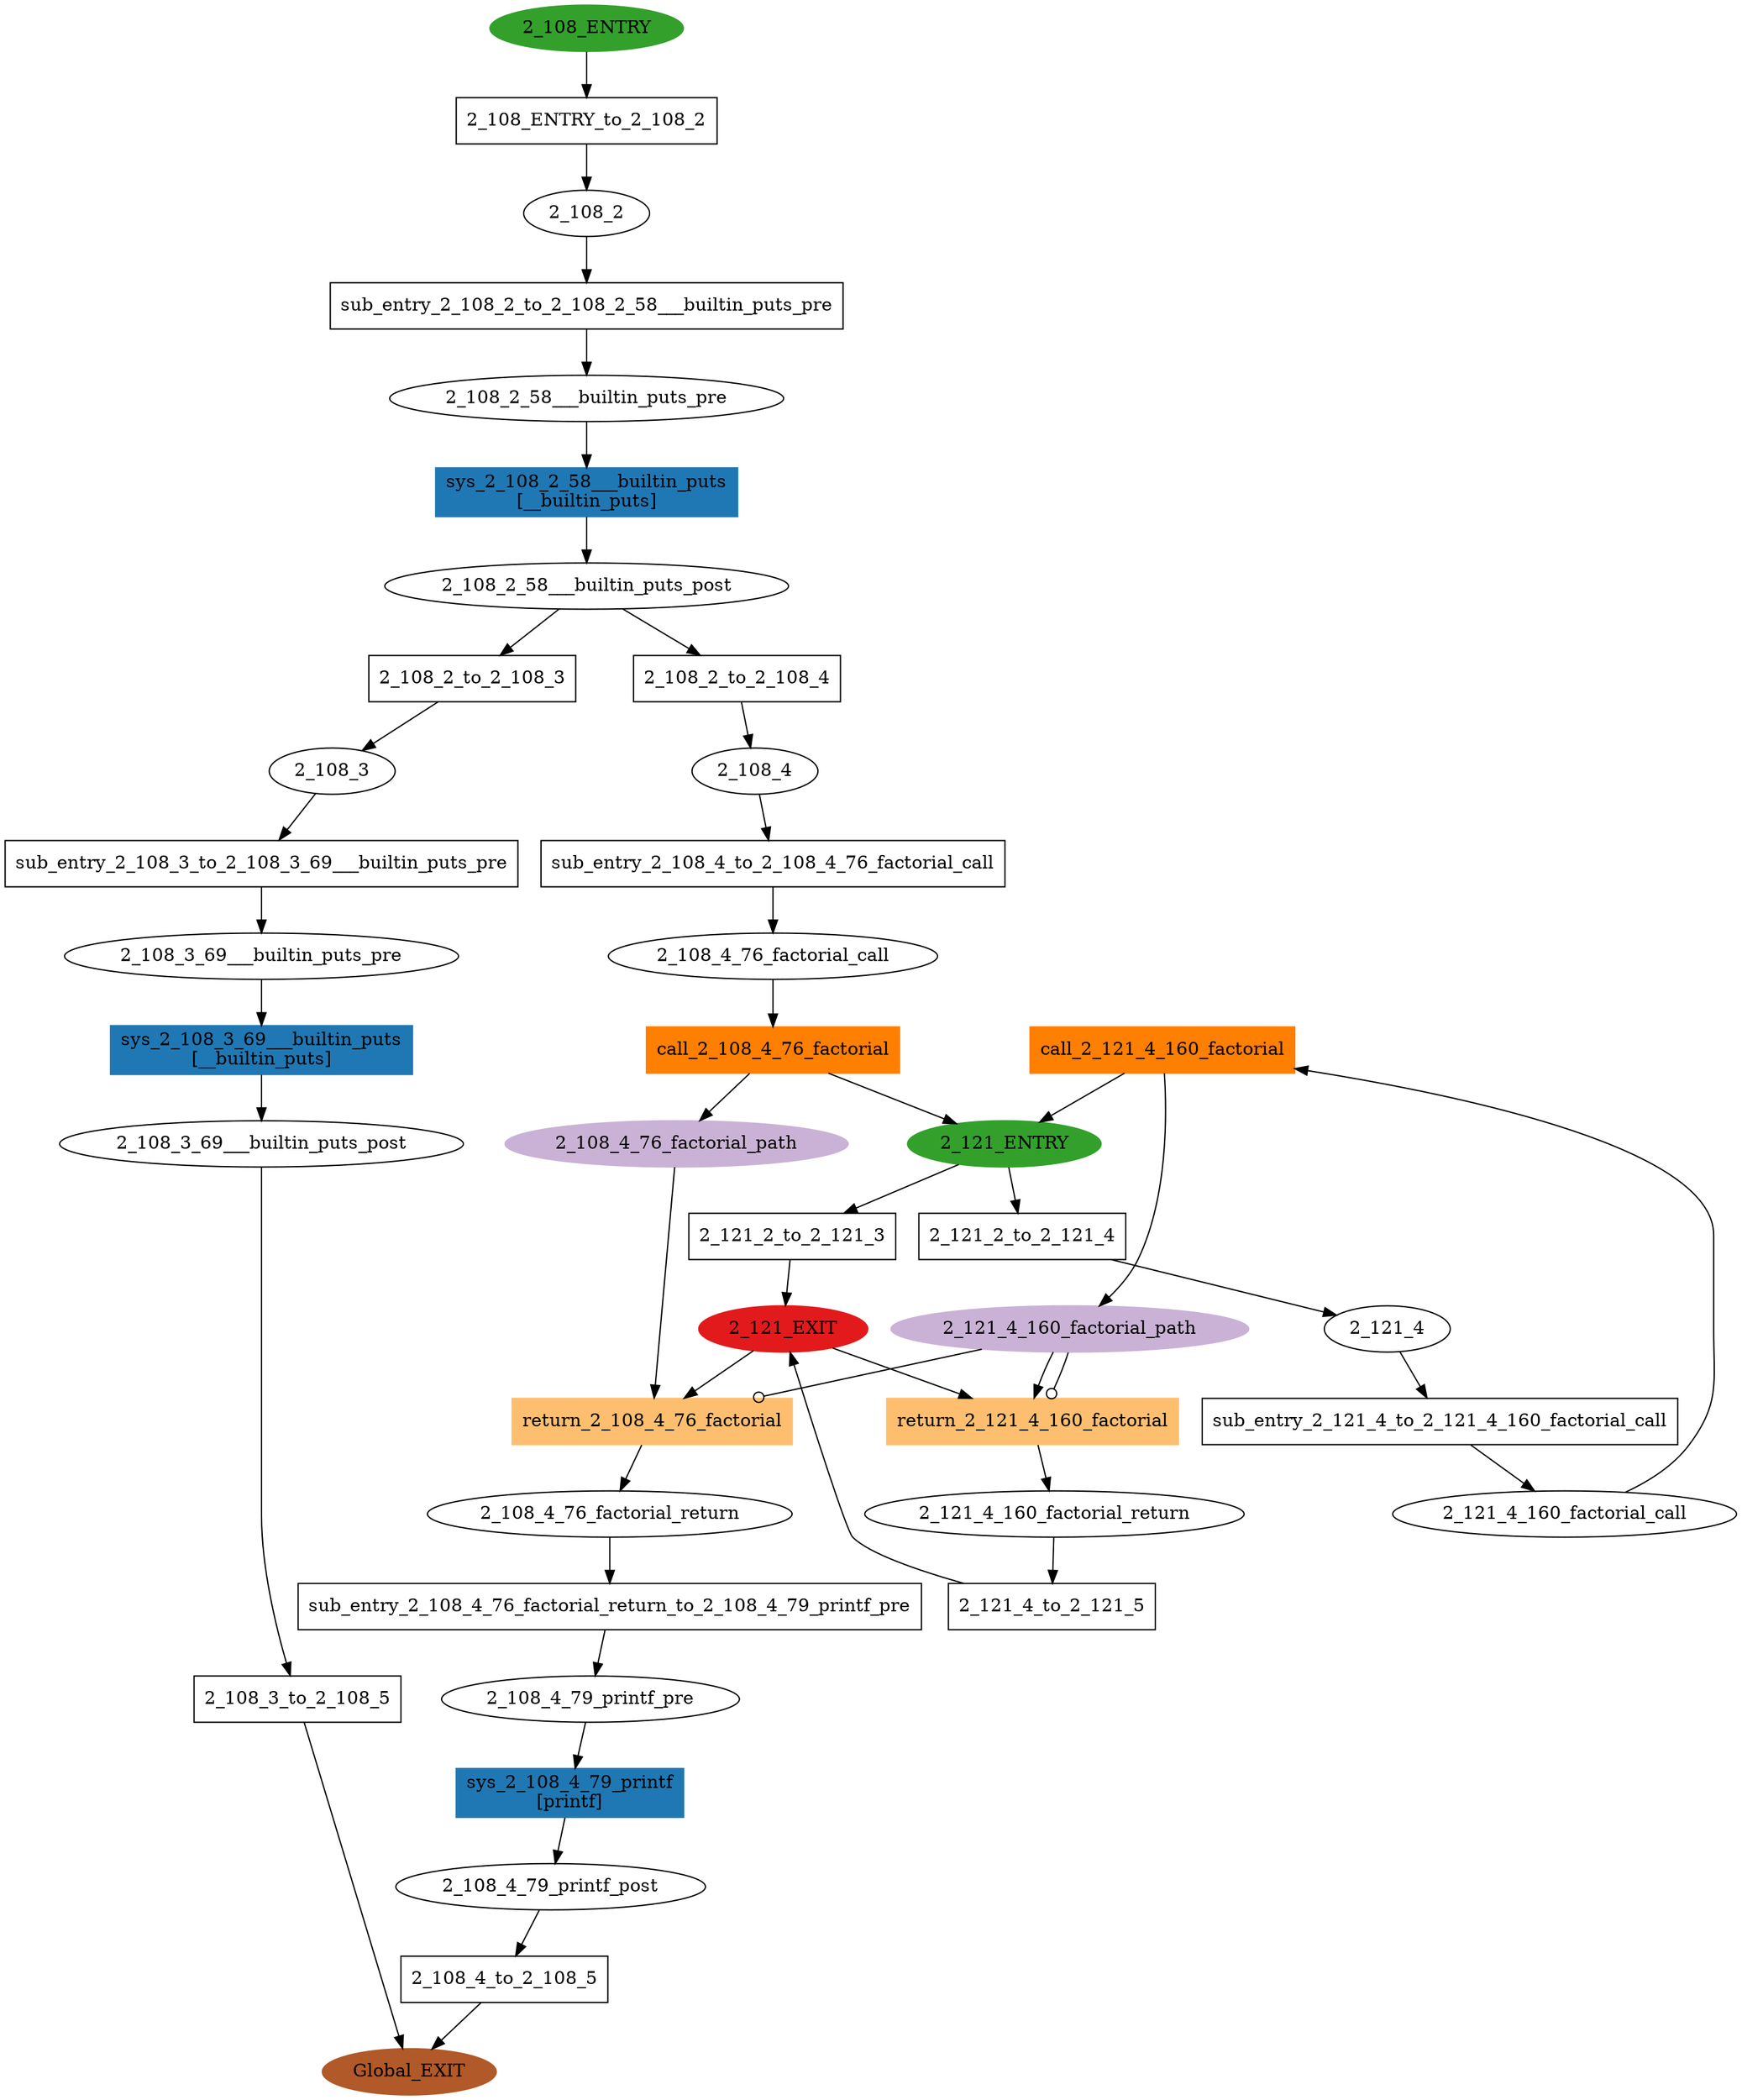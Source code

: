 digraph model { 
compound=true; 
node  [style="filled", colorscheme="paired12"];  "2_108_3_69___builtin_puts_post" [shape=ellipse, style=""];
  "2_121_4" [shape=ellipse, style=""];
  "2_108_2_58___builtin_puts_pre" [shape=ellipse, style=""];
  "2_108_4_79_printf_pre" [shape=ellipse, style=""];
  "2_121_EXIT" [shape=ellipse, color=6, style=filled];
  "2_108_3_69___builtin_puts_pre" [shape=ellipse, style=""];
  "2_108_4_76_factorial_path" [shape=ellipse, color=9, style=filled];
  "2_108_ENTRY" [shape=ellipse, color=4, style=filled];
  "2_121_4_160_factorial_call" [shape=ellipse, style=""];
  "2_121_4_160_factorial_return" [shape=ellipse, style=""];
  "2_108_2" [shape=ellipse, style=""];
  "2_108_4_76_factorial_return" [shape=ellipse, style=""];
  "2_121_ENTRY" [shape=ellipse, color=4, style=filled];
  "2_121_4_160_factorial_path" [shape=ellipse, color=9, style=filled];
  "2_108_2_58___builtin_puts_post" [shape=ellipse, style=""];
  "2_108_4_76_factorial_call" [shape=ellipse, style=""];
  "Global_EXIT" [shape=ellipse, color=12, style=filled];
  "2_108_4" [shape=ellipse, style=""];
  "2_108_3" [shape=ellipse, style=""];
  "2_108_4_79_printf_post" [shape=ellipse, style=""];
  "call_2_121_4_160_factorial" [shape=box, style=""];
  "call_2_121_4_160_factorial" [color=8, style=filled];
  "call_2_121_4_160_factorial" [label="call_2_121_4_160_factorial\n"];
  "2_121_2_to_2_121_4" [shape=box, style=""];
  "2_121_2_to_2_121_4" [label="2_121_2_to_2_121_4\n"];
  "sub_entry_2_108_4_to_2_108_4_76_factorial_call" [shape=box, style=""];
  "sub_entry_2_108_4_to_2_108_4_76_factorial_call" [label="sub_entry_2_108_4_to_2_108_4_76_factorial_call\n"];
  "2_108_3_to_2_108_5" [shape=box, style=""];
  "2_108_3_to_2_108_5" [label="2_108_3_to_2_108_5\n"];
  "2_121_2_to_2_121_3" [shape=box, style=""];
  "2_121_2_to_2_121_3" [label="2_121_2_to_2_121_3\n"];
  "sys_2_108_2_58___builtin_puts" [shape=box, style=""];
  "sys_2_108_2_58___builtin_puts" [color=2, style=filled];
  "sys_2_108_2_58___builtin_puts" [label="sys_2_108_2_58___builtin_puts\n[__builtin_puts]"];
  "return_2_108_4_76_factorial" [shape=box, style=""];
  "return_2_108_4_76_factorial" [color=7, style=filled];
  "return_2_108_4_76_factorial" [label="return_2_108_4_76_factorial\n"];
  "2_108_ENTRY_to_2_108_2" [shape=box, style=""];
  "2_108_ENTRY_to_2_108_2" [label="2_108_ENTRY_to_2_108_2\n"];
  "sub_entry_2_108_3_to_2_108_3_69___builtin_puts_pre" [shape=box, style=""];
  "sub_entry_2_108_3_to_2_108_3_69___builtin_puts_pre" [label="sub_entry_2_108_3_to_2_108_3_69___builtin_puts_pre\n"];
  "2_121_4_to_2_121_5" [shape=box, style=""];
  "2_121_4_to_2_121_5" [label="2_121_4_to_2_121_5\n"];
  "2_108_2_to_2_108_3" [shape=box, style=""];
  "2_108_2_to_2_108_3" [label="2_108_2_to_2_108_3\n"];
  "sub_entry_2_108_2_to_2_108_2_58___builtin_puts_pre" [shape=box, style=""];
  "sub_entry_2_108_2_to_2_108_2_58___builtin_puts_pre" [label="sub_entry_2_108_2_to_2_108_2_58___builtin_puts_pre\n"];
  "2_108_2_to_2_108_4" [shape=box, style=""];
  "2_108_2_to_2_108_4" [label="2_108_2_to_2_108_4\n"];
  "return_2_121_4_160_factorial" [shape=box, style=""];
  "return_2_121_4_160_factorial" [color=7, style=filled];
  "return_2_121_4_160_factorial" [label="return_2_121_4_160_factorial\n"];
  "sub_entry_2_121_4_to_2_121_4_160_factorial_call" [shape=box, style=""];
  "sub_entry_2_121_4_to_2_121_4_160_factorial_call" [label="sub_entry_2_121_4_to_2_121_4_160_factorial_call\n"];
  "sys_2_108_3_69___builtin_puts" [shape=box, style=""];
  "sys_2_108_3_69___builtin_puts" [color=2, style=filled];
  "sys_2_108_3_69___builtin_puts" [label="sys_2_108_3_69___builtin_puts\n[__builtin_puts]"];
  "call_2_108_4_76_factorial" [shape=box, style=""];
  "call_2_108_4_76_factorial" [color=8, style=filled];
  "call_2_108_4_76_factorial" [label="call_2_108_4_76_factorial\n"];
  "sys_2_108_4_79_printf" [shape=box, style=""];
  "sys_2_108_4_79_printf" [color=2, style=filled];
  "sys_2_108_4_79_printf" [label="sys_2_108_4_79_printf\n[printf]"];
  "2_108_4_to_2_108_5" [shape=box, style=""];
  "2_108_4_to_2_108_5" [label="2_108_4_to_2_108_5\n"];
  "sub_entry_2_108_4_76_factorial_return_to_2_108_4_79_printf_pre" [shape=box, style=""];
  "sub_entry_2_108_4_76_factorial_return_to_2_108_4_79_printf_pre" [label="sub_entry_2_108_4_76_factorial_return_to_2_108_4_79_printf_pre\n"];
  "2_108_2_58___builtin_puts_post" -> "2_108_2_to_2_108_4" [label="", arrowhead="normal"];
  "sys_2_108_3_69___builtin_puts" -> "2_108_3_69___builtin_puts_post" [label="", arrowhead="normal"];
  "2_121_4_160_factorial_call" -> "call_2_121_4_160_factorial" [label="", arrowhead="normal"];
  "2_108_3_69___builtin_puts_post" -> "2_108_3_to_2_108_5" [label="", arrowhead="normal"];
  "2_121_2_to_2_121_3" -> "2_121_EXIT" [label="", arrowhead="normal"];
  "sub_entry_2_108_4_to_2_108_4_76_factorial_call" -> "2_108_4_76_factorial_call" [label="", arrowhead="normal"];
  "2_108_2_58___builtin_puts_pre" -> "sys_2_108_2_58___builtin_puts" [label="", arrowhead="normal"];
  "2_108_4_76_factorial_return" -> "sub_entry_2_108_4_76_factorial_return_to_2_108_4_79_printf_pre" [label="", arrowhead="normal"];
  "2_121_4_160_factorial_return" -> "2_121_4_to_2_121_5" [label="", arrowhead="normal"];
  "2_121_4_160_factorial_path" -> "return_2_108_4_76_factorial" [label="", arrowhead="odot"];
  "2_108_ENTRY" -> "2_108_ENTRY_to_2_108_2" [label="", arrowhead="normal"];
  "2_108_4_to_2_108_5" -> "Global_EXIT" [label="", arrowhead="normal"];
  "call_2_108_4_76_factorial" -> "2_121_ENTRY" [label="", arrowhead="normal"];
  "sub_entry_2_108_3_to_2_108_3_69___builtin_puts_pre" -> "2_108_3_69___builtin_puts_pre" [label="", arrowhead="normal"];
  "2_121_4_to_2_121_5" -> "2_121_EXIT" [label="", arrowhead="normal"];
  "2_121_ENTRY" -> "2_121_2_to_2_121_4" [label="", arrowhead="normal"];
  "2_121_EXIT" -> "return_2_108_4_76_factorial" [label="", arrowhead="normal"];
  "2_108_2_58___builtin_puts_post" -> "2_108_2_to_2_108_3" [label="", arrowhead="normal"];
  "2_121_4" -> "sub_entry_2_121_4_to_2_121_4_160_factorial_call" [label="", arrowhead="normal"];
  "sub_entry_2_108_2_to_2_108_2_58___builtin_puts_pre" -> "2_108_2_58___builtin_puts_pre" [label="", arrowhead="normal"];
  "sub_entry_2_108_4_76_factorial_return_to_2_108_4_79_printf_pre" -> "2_108_4_79_printf_pre" [label="", arrowhead="normal"];
  "2_108_4_79_printf_pre" -> "sys_2_108_4_79_printf" [label="", arrowhead="normal"];
  "2_108_4" -> "sub_entry_2_108_4_to_2_108_4_76_factorial_call" [label="", arrowhead="normal"];
  "2_108_4_79_printf_post" -> "2_108_4_to_2_108_5" [label="", arrowhead="normal"];
  "2_121_4_160_factorial_path" -> "return_2_121_4_160_factorial" [label="", arrowhead="normal"];
  "2_121_4_160_factorial_path" -> "return_2_121_4_160_factorial" [label="", arrowhead="odot"];
  "2_108_3_to_2_108_5" -> "Global_EXIT" [label="", arrowhead="normal"];
  "2_108_2_to_2_108_3" -> "2_108_3" [label="", arrowhead="normal"];
  "sub_entry_2_121_4_to_2_121_4_160_factorial_call" -> "2_121_4_160_factorial_call" [label="", arrowhead="normal"];
  "sys_2_108_2_58___builtin_puts" -> "2_108_2_58___builtin_puts_post" [label="", arrowhead="normal"];
  "2_108_3_69___builtin_puts_pre" -> "sys_2_108_3_69___builtin_puts" [label="", arrowhead="normal"];
  "return_2_108_4_76_factorial" -> "2_108_4_76_factorial_return" [label="", arrowhead="normal"];
  "2_108_4_76_factorial_path" -> "return_2_108_4_76_factorial" [label="", arrowhead="normal"];
  "2_121_EXIT" -> "return_2_121_4_160_factorial" [label="", arrowhead="normal"];
  "2_121_2_to_2_121_4" -> "2_121_4" [label="", arrowhead="normal"];
  "call_2_121_4_160_factorial" -> "2_121_ENTRY" [label="", arrowhead="normal"];
  "sys_2_108_4_79_printf" -> "2_108_4_79_printf_post" [label="", arrowhead="normal"];
  "2_108_4_76_factorial_call" -> "call_2_108_4_76_factorial" [label="", arrowhead="normal"];
  "2_108_3" -> "sub_entry_2_108_3_to_2_108_3_69___builtin_puts_pre" [label="", arrowhead="normal"];
  "2_108_ENTRY_to_2_108_2" -> "2_108_2" [label="", arrowhead="normal"];
  "call_2_108_4_76_factorial" -> "2_108_4_76_factorial_path" [label="", arrowhead="normal"];
  "call_2_121_4_160_factorial" -> "2_121_4_160_factorial_path" [label="", arrowhead="normal"];
  "2_121_ENTRY" -> "2_121_2_to_2_121_3" [label="", arrowhead="normal"];
  "2_108_2" -> "sub_entry_2_108_2_to_2_108_2_58___builtin_puts_pre" [label="", arrowhead="normal"];
  "return_2_121_4_160_factorial" -> "2_121_4_160_factorial_return" [label="", arrowhead="normal"];
  "2_108_2_to_2_108_4" -> "2_108_4" [label="", arrowhead="normal"];
}

